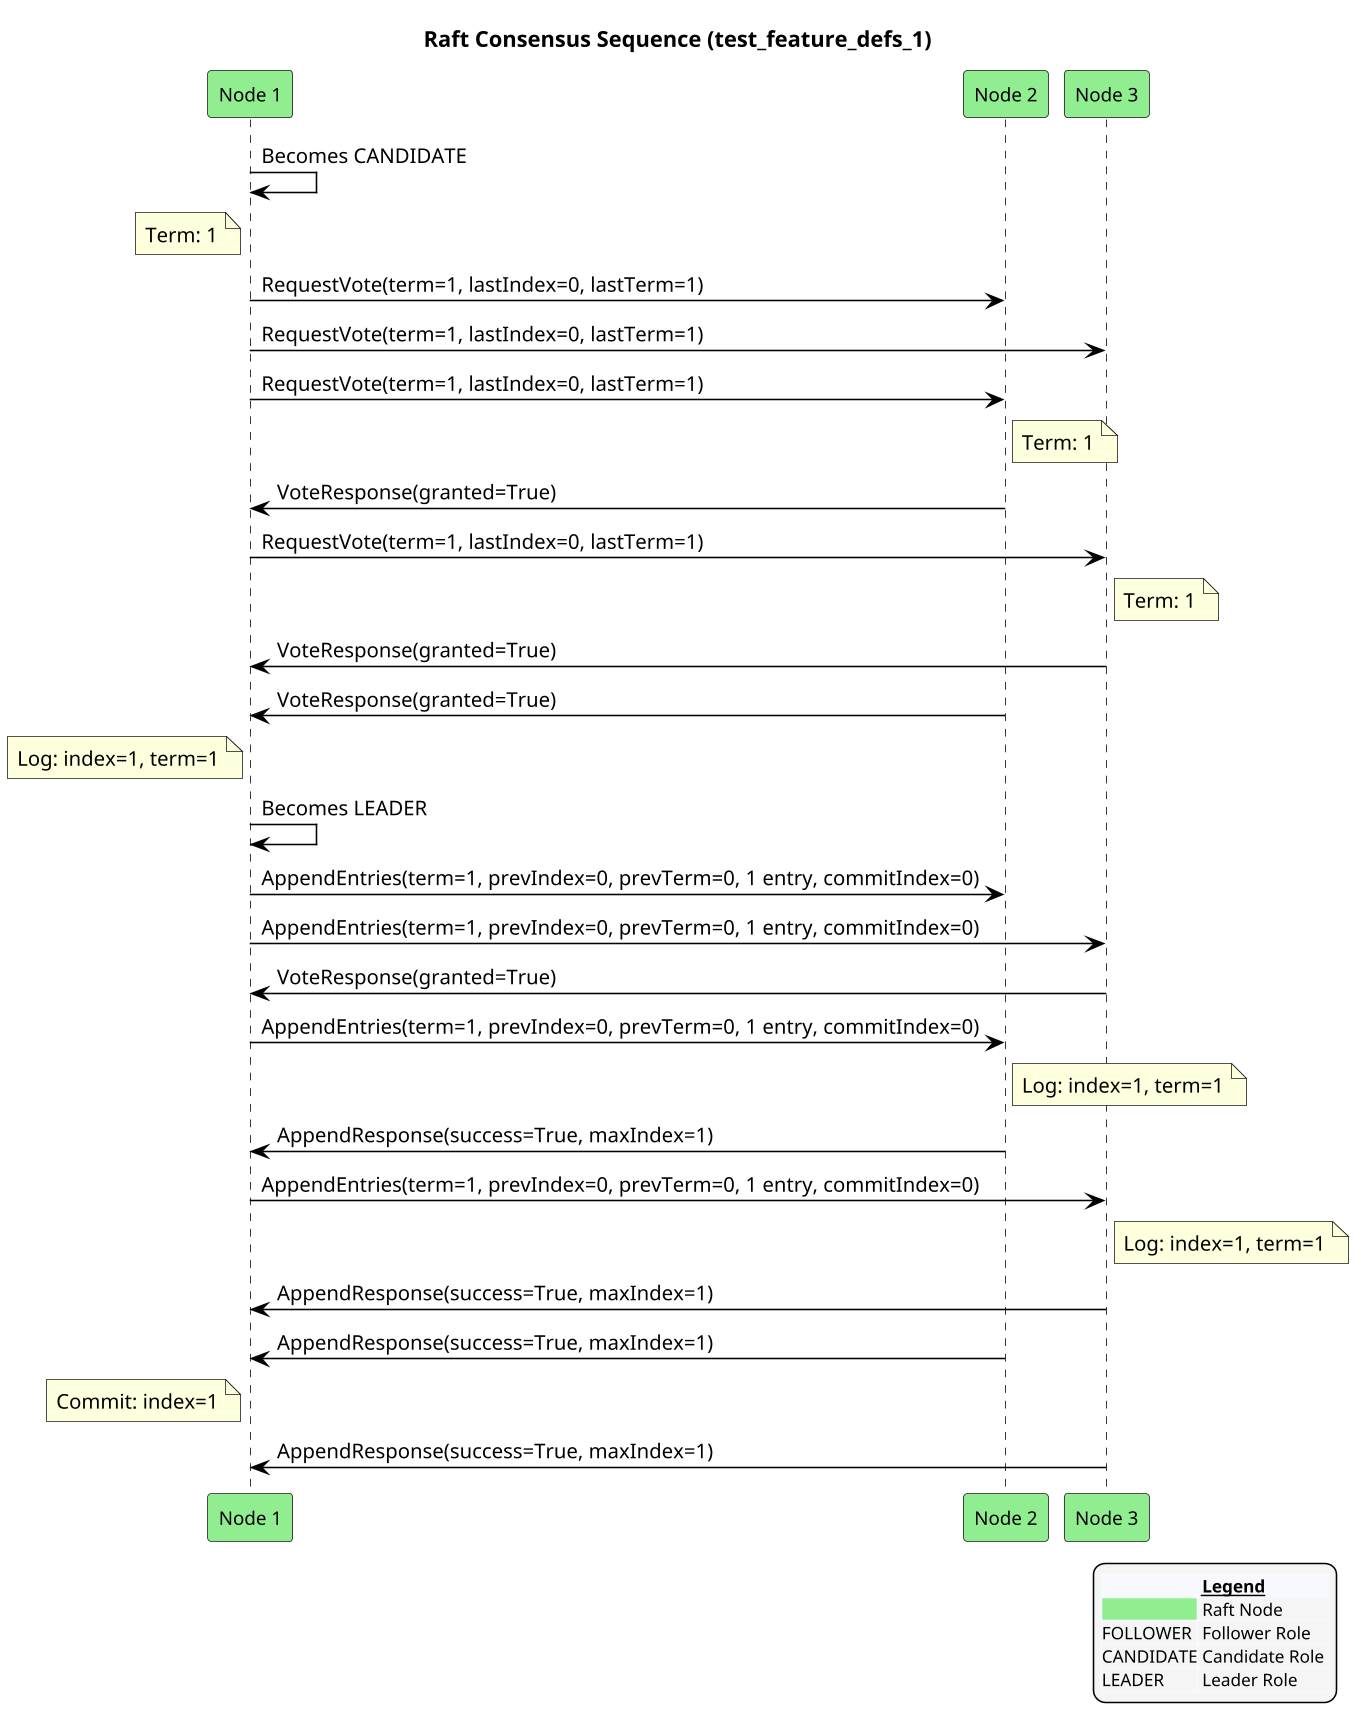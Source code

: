 @startuml
!pragma ratio 0.7
skinparam dpi 150
skinparam monochrome false
skinparam sequence {
  ArrowColor Black
  ActorBorderColor Black
  LifeLineBorderColor Black
  ParticipantFontSize 12
  Padding 10
}
skinparam legend {
  BackgroundColor #F5F5F5
  FontSize 11
}
title Raft Consensus Sequence (test_feature_defs_1)

participant "Node 1" as n1 order 10 #Lightgreen
participant "Node 2" as n2 order 20 #Lightgreen
participant "Node 3" as n3 order 30 #Lightgreen
n1 -> n1: Becomes CANDIDATE
note left of n1: Term: 1
n1 -> n2: RequestVote(term=1, lastIndex=0, lastTerm=1)
n1 -> n3: RequestVote(term=1, lastIndex=0, lastTerm=1)
n1 -> n2: RequestVote(term=1, lastIndex=0, lastTerm=1)
note right of n2: Term: 1
n2 -> n1: VoteResponse(granted=True)
n1 -> n3: RequestVote(term=1, lastIndex=0, lastTerm=1)
note right of n3: Term: 1
n3 -> n1: VoteResponse(granted=True)
n2 -> n1: VoteResponse(granted=True)
note left of n1: Log: index=1, term=1
n1 -> n1: Becomes LEADER
n1 -> n2: AppendEntries(term=1, prevIndex=0, prevTerm=0, 1 entry, commitIndex=0)
n1 -> n3: AppendEntries(term=1, prevIndex=0, prevTerm=0, 1 entry, commitIndex=0)
n3 -> n1: VoteResponse(granted=True)
n1 -> n2: AppendEntries(term=1, prevIndex=0, prevTerm=0, 1 entry, commitIndex=0)
note right of n2: Log: index=1, term=1
n2 -> n1: AppendResponse(success=True, maxIndex=1)
n1 -> n3: AppendEntries(term=1, prevIndex=0, prevTerm=0, 1 entry, commitIndex=0)
note right of n3: Log: index=1, term=1
n3 -> n1: AppendResponse(success=True, maxIndex=1)
n2 -> n1: AppendResponse(success=True, maxIndex=1)
note left of n1: Commit: index=1
n3 -> n1: AppendResponse(success=True, maxIndex=1)

legend right
  <#GhostWhite,#GhostWhite>|      |= __Legend__ |
  |<#Lightgreen>| Raft Node |
  |FOLLOWER| Follower Role |
  |CANDIDATE| Candidate Role |
  |LEADER| Leader Role |
endlegend
@enduml
